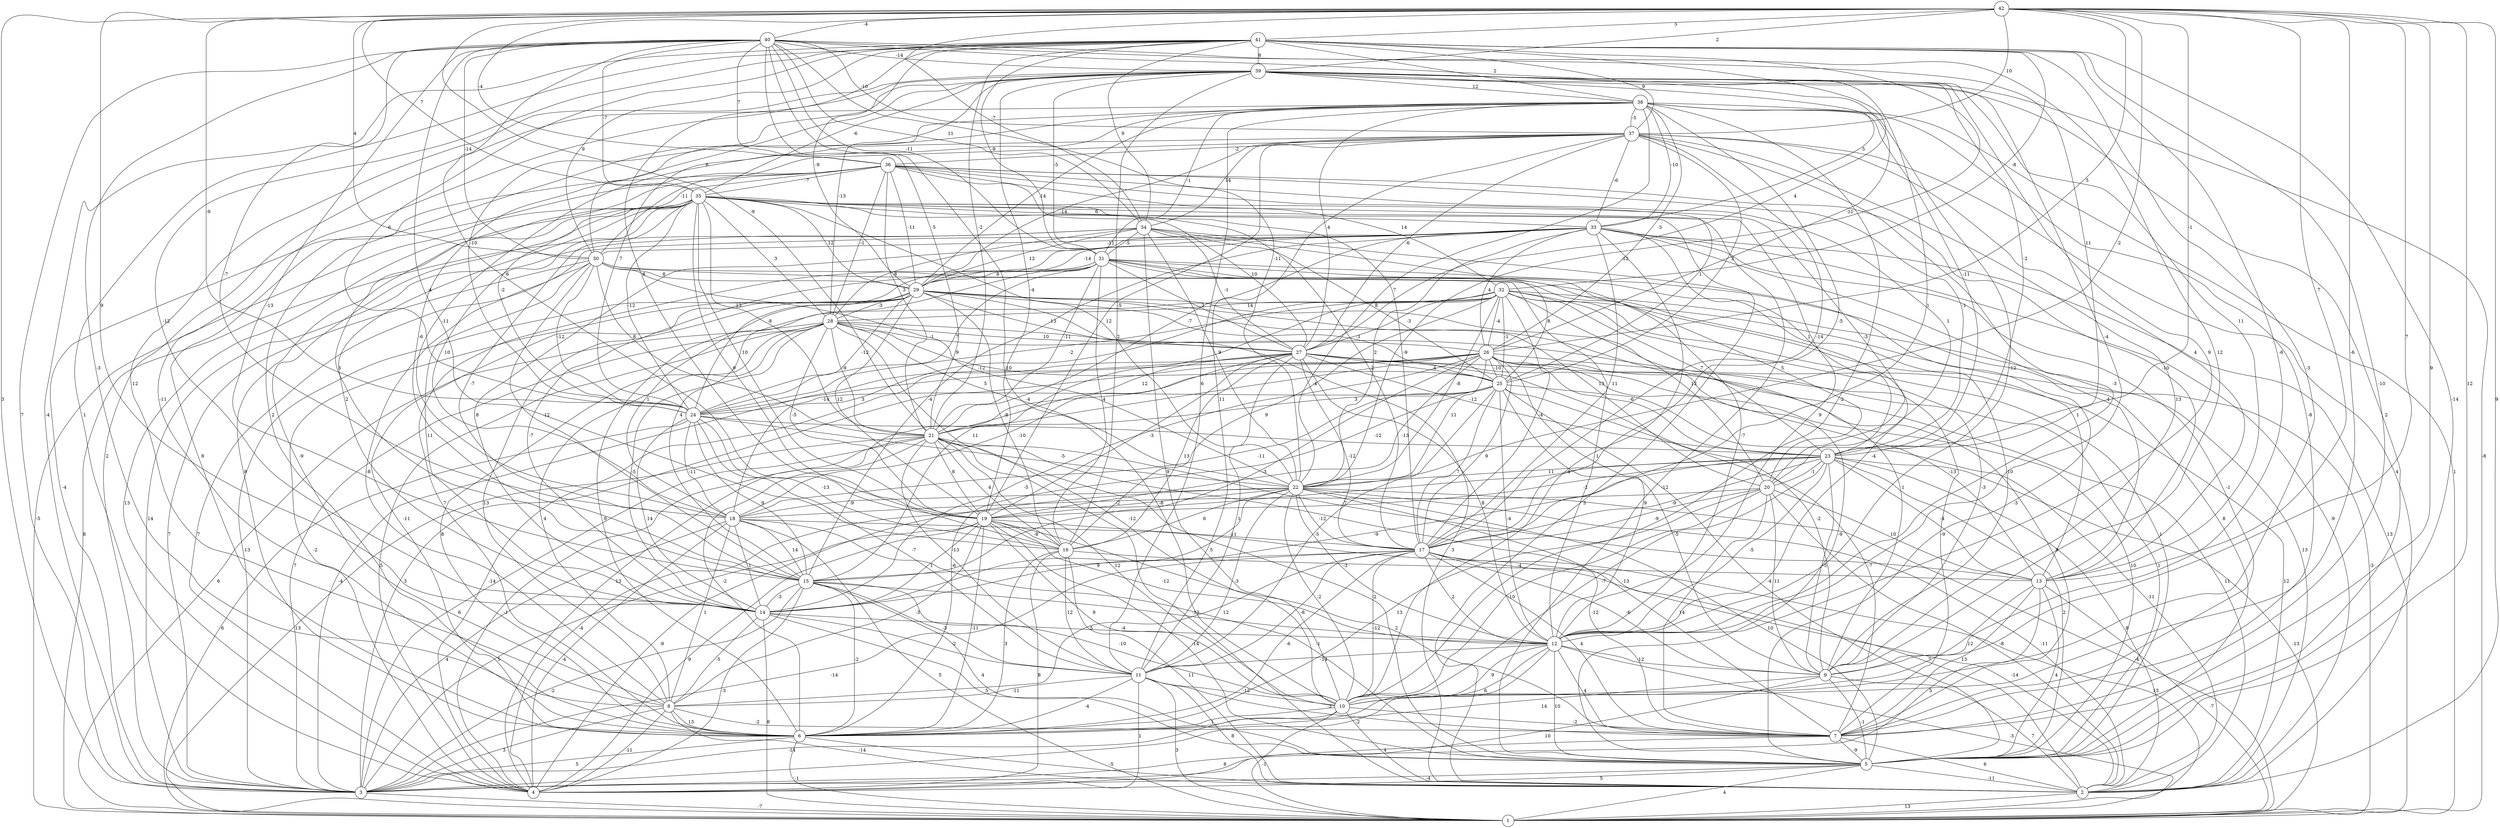 graph { 
	 fontname="Helvetica,Arial,sans-serif" 
	 node [shape = circle]; 
	 42 -- 2 [label = "9"];
	 42 -- 3 [label = "3"];
	 42 -- 5 [label = "12"];
	 42 -- 7 [label = "9"];
	 42 -- 9 [label = "7"];
	 42 -- 10 [label = "-6"];
	 42 -- 13 [label = "7"];
	 42 -- 14 [label = "9"];
	 42 -- 21 [label = "-9"];
	 42 -- 22 [label = "-2"];
	 42 -- 23 [label = "-1"];
	 42 -- 24 [label = "-9"];
	 42 -- 26 [label = "5"];
	 42 -- 30 [label = "4"];
	 42 -- 34 [label = "-7"];
	 42 -- 35 [label = "7"];
	 42 -- 36 [label = "-4"];
	 42 -- 37 [label = "10"];
	 42 -- 39 [label = "2"];
	 42 -- 40 [label = "-4"];
	 42 -- 41 [label = "5"];
	 41 -- 3 [label = "-4"];
	 41 -- 4 [label = "1"];
	 41 -- 5 [label = "-14"];
	 41 -- 7 [label = "-10"];
	 41 -- 9 [label = "-6"];
	 41 -- 10 [label = "-3"];
	 41 -- 14 [label = "-12"];
	 41 -- 19 [label = "8"];
	 41 -- 21 [label = "-2"];
	 41 -- 22 [label = "-12"];
	 41 -- 24 [label = "-6"];
	 41 -- 27 [label = "4"];
	 41 -- 29 [label = "-9"];
	 41 -- 30 [label = "9"];
	 41 -- 31 [label = "-9"];
	 41 -- 32 [label = "-8"];
	 41 -- 34 [label = "9"];
	 41 -- 37 [label = "9"];
	 41 -- 38 [label = "2"];
	 41 -- 39 [label = "8"];
	 40 -- 3 [label = "7"];
	 40 -- 8 [label = "-3"];
	 40 -- 9 [label = "12"];
	 40 -- 10 [label = "-10"];
	 40 -- 12 [label = "-4"];
	 40 -- 15 [label = "-13"];
	 40 -- 16 [label = "-4"];
	 40 -- 18 [label = "-7"];
	 40 -- 19 [label = "-6"];
	 40 -- 21 [label = "5"];
	 40 -- 22 [label = "-11"];
	 40 -- 23 [label = "11"];
	 40 -- 30 [label = "-14"];
	 40 -- 31 [label = "-11"];
	 40 -- 34 [label = "11"];
	 40 -- 35 [label = "-7"];
	 40 -- 36 [label = "7"];
	 40 -- 37 [label = "-10"];
	 40 -- 39 [label = "-14"];
	 39 -- 1 [label = "-8"];
	 39 -- 5 [label = "2"];
	 39 -- 6 [label = "-11"];
	 39 -- 8 [label = "12"];
	 39 -- 12 [label = "9"];
	 39 -- 13 [label = "11"];
	 39 -- 16 [label = "-5"];
	 39 -- 17 [label = "1"];
	 39 -- 19 [label = "-4"];
	 39 -- 23 [label = "-2"];
	 39 -- 24 [label = "-10"];
	 39 -- 26 [label = "-11"];
	 39 -- 28 [label = "-13"];
	 39 -- 30 [label = "6"];
	 39 -- 31 [label = "-5"];
	 39 -- 33 [label = "5"];
	 39 -- 35 [label = "-6"];
	 39 -- 38 [label = "12"];
	 38 -- 1 [label = "1"];
	 38 -- 3 [label = "2"];
	 38 -- 6 [label = "2"];
	 38 -- 7 [label = "-8"];
	 38 -- 10 [label = "-2"];
	 38 -- 11 [label = "6"];
	 38 -- 12 [label = "-12"];
	 38 -- 15 [label = "-6"];
	 38 -- 17 [label = "-5"];
	 38 -- 22 [label = "7"];
	 38 -- 23 [label = "-11"];
	 38 -- 24 [label = "7"];
	 38 -- 26 [label = "-3"];
	 38 -- 27 [label = "4"];
	 38 -- 29 [label = "14"];
	 38 -- 31 [label = "-1"];
	 38 -- 33 [label = "-10"];
	 38 -- 37 [label = "-5"];
	 37 -- 2 [label = "4"];
	 37 -- 9 [label = "13"];
	 37 -- 11 [label = "11"];
	 37 -- 12 [label = "-3"];
	 37 -- 13 [label = "4"];
	 37 -- 17 [label = "-14"];
	 37 -- 18 [label = "-11"];
	 37 -- 19 [label = "12"];
	 37 -- 25 [label = "3"];
	 37 -- 27 [label = "-6"];
	 37 -- 29 [label = "-14"];
	 37 -- 30 [label = "-11"];
	 37 -- 33 [label = "-6"];
	 37 -- 34 [label = "14"];
	 37 -- 36 [label = "-2"];
	 36 -- 3 [label = "-4"];
	 36 -- 6 [label = "8"];
	 36 -- 13 [label = "-10"];
	 36 -- 15 [label = "3"];
	 36 -- 17 [label = "-9"];
	 36 -- 20 [label = "1"];
	 36 -- 21 [label = "3"];
	 36 -- 23 [label = "-1"];
	 36 -- 24 [label = "-2"];
	 36 -- 25 [label = "1"];
	 36 -- 28 [label = "-1"];
	 36 -- 29 [label = "-11"];
	 36 -- 32 [label = "14"];
	 36 -- 35 [label = "-7"];
	 35 -- 1 [label = "-5"];
	 35 -- 2 [label = "3"];
	 35 -- 4 [label = "13"];
	 35 -- 5 [label = "-12"];
	 35 -- 6 [label = "8"];
	 35 -- 8 [label = "-9"];
	 35 -- 12 [label = "9"];
	 35 -- 14 [label = "2"];
	 35 -- 15 [label = "-7"];
	 35 -- 16 [label = "9"];
	 35 -- 17 [label = "2"];
	 35 -- 18 [label = "10"];
	 35 -- 19 [label = "10"];
	 35 -- 20 [label = "-3"];
	 35 -- 21 [label = "13"];
	 35 -- 22 [label = "2"];
	 35 -- 24 [label = "-12"];
	 35 -- 27 [label = "10"];
	 35 -- 28 [label = "3"];
	 35 -- 29 [label = "12"];
	 35 -- 33 [label = "6"];
	 34 -- 1 [label = "8"];
	 34 -- 3 [label = "14"];
	 34 -- 5 [label = "-3"];
	 34 -- 10 [label = "9"];
	 34 -- 12 [label = "-7"];
	 34 -- 22 [label = "9"];
	 34 -- 25 [label = "8"];
	 34 -- 27 [label = "-1"];
	 34 -- 28 [label = "-8"];
	 34 -- 29 [label = "12"];
	 34 -- 31 [label = "-5"];
	 33 -- 1 [label = "13"];
	 33 -- 2 [label = "-9"];
	 33 -- 7 [label = "-1"];
	 33 -- 8 [label = "-8"];
	 33 -- 10 [label = "4"];
	 33 -- 13 [label = "4"];
	 33 -- 14 [label = "8"];
	 33 -- 15 [label = "-4"];
	 33 -- 17 [label = "11"];
	 33 -- 21 [label = "-7"];
	 33 -- 22 [label = "2"];
	 33 -- 23 [label = "1"];
	 33 -- 24 [label = "-8"];
	 33 -- 26 [label = "4"];
	 33 -- 29 [label = "-14"];
	 33 -- 30 [label = "-11"];
	 32 -- 1 [label = "-3"];
	 32 -- 2 [label = "13"];
	 32 -- 5 [label = "1"];
	 32 -- 6 [label = "9"];
	 32 -- 9 [label = "-3"];
	 32 -- 15 [label = "11"];
	 32 -- 16 [label = "9"];
	 32 -- 17 [label = "-4"];
	 32 -- 18 [label = "3"];
	 32 -- 20 [label = "12"];
	 32 -- 22 [label = "-8"];
	 32 -- 23 [label = "7"];
	 32 -- 24 [label = "-2"];
	 32 -- 25 [label = "-1"];
	 32 -- 26 [label = "-4"];
	 32 -- 27 [label = "-3"];
	 32 -- 28 [label = "14"];
	 31 -- 5 [label = "8"];
	 31 -- 6 [label = "7"];
	 31 -- 12 [label = "-4"];
	 31 -- 13 [label = "1"];
	 31 -- 14 [label = "-7"];
	 31 -- 15 [label = "4"];
	 31 -- 16 [label = "4"];
	 31 -- 20 [label = "5"];
	 31 -- 21 [label = "-11"];
	 31 -- 24 [label = "7"];
	 31 -- 25 [label = "8"];
	 31 -- 27 [label = "2"];
	 31 -- 29 [label = "8"];
	 30 -- 3 [label = "7"];
	 30 -- 4 [label = "7"];
	 30 -- 9 [label = "10"];
	 30 -- 12 [label = "1"];
	 30 -- 14 [label = "11"];
	 30 -- 15 [label = "-12"];
	 30 -- 21 [label = "8"];
	 30 -- 22 [label = "-12"];
	 30 -- 24 [label = "-12"];
	 30 -- 29 [label = "8"];
	 29 -- 2 [label = "3"];
	 29 -- 3 [label = "13"];
	 29 -- 4 [label = "-2"];
	 29 -- 5 [label = "-9"];
	 29 -- 6 [label = "-11"];
	 29 -- 8 [label = "13"];
	 29 -- 9 [label = "1"];
	 29 -- 16 [label = "-8"];
	 29 -- 18 [label = "1"];
	 29 -- 19 [label = "12"];
	 29 -- 20 [label = "13"];
	 29 -- 24 [label = "-12"];
	 29 -- 25 [label = "-3"];
	 29 -- 27 [label = "13"];
	 29 -- 28 [label = "-3"];
	 28 -- 1 [label = "6"];
	 28 -- 3 [label = "7"];
	 28 -- 4 [label = "5"];
	 28 -- 6 [label = "8"];
	 28 -- 7 [label = "-9"];
	 28 -- 8 [label = "4"];
	 28 -- 10 [label = "-12"];
	 28 -- 14 [label = "-5"];
	 28 -- 19 [label = "-5"];
	 28 -- 21 [label = "-9"];
	 28 -- 22 [label = "-4"];
	 28 -- 25 [label = "9"];
	 28 -- 26 [label = "10"];
	 28 -- 27 [label = "-1"];
	 27 -- 2 [label = "11"];
	 27 -- 3 [label = "-4"];
	 27 -- 4 [label = "-14"];
	 27 -- 5 [label = "10"];
	 27 -- 9 [label = "-2"];
	 27 -- 11 [label = "1"];
	 27 -- 12 [label = "8"];
	 27 -- 16 [label = "13"];
	 27 -- 17 [label = "-12"];
	 27 -- 18 [label = "-10"];
	 27 -- 19 [label = "-3"];
	 27 -- 21 [label = "12"];
	 27 -- 23 [label = "-12"];
	 27 -- 25 [label = "4"];
	 26 -- 2 [label = "12"];
	 26 -- 3 [label = "3"];
	 26 -- 4 [label = "13"];
	 26 -- 5 [label = "1"];
	 26 -- 7 [label = "9"];
	 26 -- 12 [label = "9"];
	 26 -- 13 [label = "-13"];
	 26 -- 14 [label = "-5"];
	 26 -- 15 [label = "-3"];
	 26 -- 17 [label = "9"];
	 26 -- 19 [label = "-13"];
	 26 -- 21 [label = "-4"];
	 26 -- 22 [label = "11"];
	 26 -- 23 [label = "-6"];
	 26 -- 24 [label = "5"];
	 26 -- 25 [label = "-10"];
	 25 -- 2 [label = "-11"];
	 25 -- 5 [label = "-4"];
	 25 -- 6 [label = "-6"];
	 25 -- 7 [label = "-7"];
	 25 -- 9 [label = "-5"];
	 25 -- 11 [label = "-5"];
	 25 -- 12 [label = "-4"];
	 25 -- 17 [label = "7"];
	 25 -- 18 [label = "-11"];
	 25 -- 21 [label = "3"];
	 25 -- 24 [label = "-14"];
	 24 -- 1 [label = "6"];
	 24 -- 11 [label = "-7"];
	 24 -- 14 [label = "14"];
	 24 -- 15 [label = "9"];
	 24 -- 16 [label = "-13"];
	 24 -- 18 [label = "-11"];
	 24 -- 22 [label = "-5"];
	 24 -- 23 [label = "-12"];
	 23 -- 1 [label = "-13"];
	 23 -- 2 [label = "8"];
	 23 -- 4 [label = "-4"];
	 23 -- 5 [label = "2"];
	 23 -- 9 [label = "-5"];
	 23 -- 10 [label = "-7"];
	 23 -- 12 [label = "-5"];
	 23 -- 13 [label = "-4"];
	 23 -- 14 [label = "-9"];
	 23 -- 17 [label = "-9"];
	 23 -- 19 [label = "-2"];
	 23 -- 20 [label = "-1"];
	 23 -- 22 [label = "11"];
	 22 -- 1 [label = "-4"];
	 22 -- 2 [label = "-11"];
	 22 -- 4 [label = "-9"];
	 22 -- 5 [label = "10"];
	 22 -- 7 [label = "-12"];
	 22 -- 10 [label = "-2"];
	 22 -- 11 [label = "-3"];
	 22 -- 12 [label = "-3"];
	 22 -- 14 [label = "5"];
	 22 -- 16 [label = "6"];
	 22 -- 17 [label = "-12"];
	 22 -- 18 [label = "-9"];
	 22 -- 19 [label = "-8"];
	 21 -- 1 [label = "13"];
	 21 -- 2 [label = "-12"];
	 21 -- 3 [label = "6"];
	 21 -- 4 [label = "-1"];
	 21 -- 5 [label = "-2"];
	 21 -- 6 [label = "-2"];
	 21 -- 7 [label = "-13"];
	 21 -- 10 [label = "12"];
	 21 -- 11 [label = "-13"];
	 21 -- 13 [label = "-7"];
	 21 -- 16 [label = "4"];
	 21 -- 19 [label = "8"];
	 20 -- 2 [label = "-8"];
	 20 -- 6 [label = "13"];
	 20 -- 7 [label = "14"];
	 20 -- 9 [label = "11"];
	 20 -- 10 [label = "-10"];
	 20 -- 13 [label = "10"];
	 20 -- 17 [label = "-9"];
	 20 -- 18 [label = "-2"];
	 19 -- 3 [label = "5"];
	 19 -- 4 [label = "9"];
	 19 -- 5 [label = "-14"];
	 19 -- 6 [label = "-11"];
	 19 -- 7 [label = "2"];
	 19 -- 8 [label = "-3"];
	 19 -- 10 [label = "9"];
	 19 -- 12 [label = "-12"];
	 19 -- 14 [label = "1"];
	 19 -- 16 [label = "-8"];
	 19 -- 17 [label = "-11"];
	 18 -- 1 [label = "5"];
	 18 -- 2 [label = "7"];
	 18 -- 3 [label = "4"];
	 18 -- 4 [label = "-4"];
	 18 -- 5 [label = "-1"];
	 18 -- 8 [label = "1"];
	 18 -- 14 [label = "1"];
	 18 -- 15 [label = "14"];
	 17 -- 1 [label = "13"];
	 17 -- 2 [label = "-14"];
	 17 -- 3 [label = "-14"];
	 17 -- 6 [label = "-6"];
	 17 -- 7 [label = "4"];
	 17 -- 8 [label = "5"];
	 17 -- 9 [label = "-6"];
	 17 -- 10 [label = "-12"];
	 17 -- 11 [label = "-8"];
	 17 -- 12 [label = "2"];
	 17 -- 15 [label = "9"];
	 16 -- 2 [label = "11"];
	 16 -- 4 [label = "8"];
	 16 -- 6 [label = "3"];
	 16 -- 11 [label = "12"];
	 16 -- 13 [label = "-4"];
	 15 -- 3 [label = "-2"];
	 15 -- 4 [label = "-3"];
	 15 -- 5 [label = "4"];
	 15 -- 6 [label = "-2"];
	 15 -- 10 [label = "-10"];
	 15 -- 11 [label = "-3"];
	 15 -- 12 [label = "12"];
	 15 -- 14 [label = "-3"];
	 14 -- 1 [label = "8"];
	 14 -- 5 [label = "5"];
	 14 -- 8 [label = "-5"];
	 14 -- 11 [label = "-2"];
	 14 -- 12 [label = "-4"];
	 13 -- 1 [label = "-7"];
	 13 -- 3 [label = "5"];
	 13 -- 5 [label = "4"];
	 13 -- 7 [label = "13"];
	 13 -- 10 [label = "12"];
	 12 -- 1 [label = "-3"];
	 12 -- 3 [label = "-2"];
	 12 -- 5 [label = "10"];
	 12 -- 6 [label = "6"];
	 12 -- 7 [label = "4"];
	 12 -- 9 [label = "-12"];
	 12 -- 10 [label = "9"];
	 12 -- 11 [label = "-14"];
	 11 -- 1 [label = "3"];
	 11 -- 2 [label = "8"];
	 11 -- 4 [label = "1"];
	 11 -- 6 [label = "-4"];
	 11 -- 7 [label = "-3"];
	 11 -- 8 [label = "-11"];
	 11 -- 10 [label = "-12"];
	 10 -- 1 [label = "-1"];
	 10 -- 2 [label = "4"];
	 10 -- 3 [label = "-14"];
	 10 -- 6 [label = "1"];
	 10 -- 7 [label = "-2"];
	 9 -- 2 [label = "7"];
	 9 -- 4 [label = "10"];
	 9 -- 5 [label = "-1"];
	 9 -- 6 [label = "14"];
	 8 -- 2 [label = "-14"];
	 8 -- 3 [label = "3"];
	 8 -- 4 [label = "-11"];
	 8 -- 6 [label = "13"];
	 8 -- 7 [label = "-2"];
	 7 -- 2 [label = "6"];
	 7 -- 3 [label = "8"];
	 7 -- 5 [label = "-9"];
	 6 -- 1 [label = "-1"];
	 6 -- 2 [label = "-5"];
	 6 -- 3 [label = "5"];
	 5 -- 1 [label = "4"];
	 5 -- 2 [label = "-11"];
	 5 -- 3 [label = "-4"];
	 5 -- 4 [label = "5"];
	 3 -- 1 [label = "-7"];
	 2 -- 1 [label = "13"];
	 1;
	 2;
	 3;
	 4;
	 5;
	 6;
	 7;
	 8;
	 9;
	 10;
	 11;
	 12;
	 13;
	 14;
	 15;
	 16;
	 17;
	 18;
	 19;
	 20;
	 21;
	 22;
	 23;
	 24;
	 25;
	 26;
	 27;
	 28;
	 29;
	 30;
	 31;
	 32;
	 33;
	 34;
	 35;
	 36;
	 37;
	 38;
	 39;
	 40;
	 41;
	 42;
}
